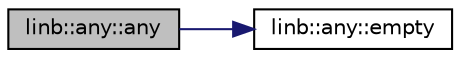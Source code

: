 digraph "linb::any::any"
{
 // LATEX_PDF_SIZE
  edge [fontname="Helvetica",fontsize="10",labelfontname="Helvetica",labelfontsize="10"];
  node [fontname="Helvetica",fontsize="10",shape=record];
  rankdir="LR";
  Node1 [label="linb::any::any",height=0.2,width=0.4,color="black", fillcolor="grey75", style="filled", fontcolor="black",tooltip="Constructs an object of type any with an equivalent state as other."];
  Node1 -> Node2 [color="midnightblue",fontsize="10",style="solid",fontname="Helvetica"];
  Node2 [label="linb::any::empty",height=0.2,width=0.4,color="black", fillcolor="white", style="filled",URL="$classlinb_1_1any.html#a8959e7cf6d97c91f126cf5d17814017a",tooltip="Returns true if *this has no contained object, otherwise false."];
}
